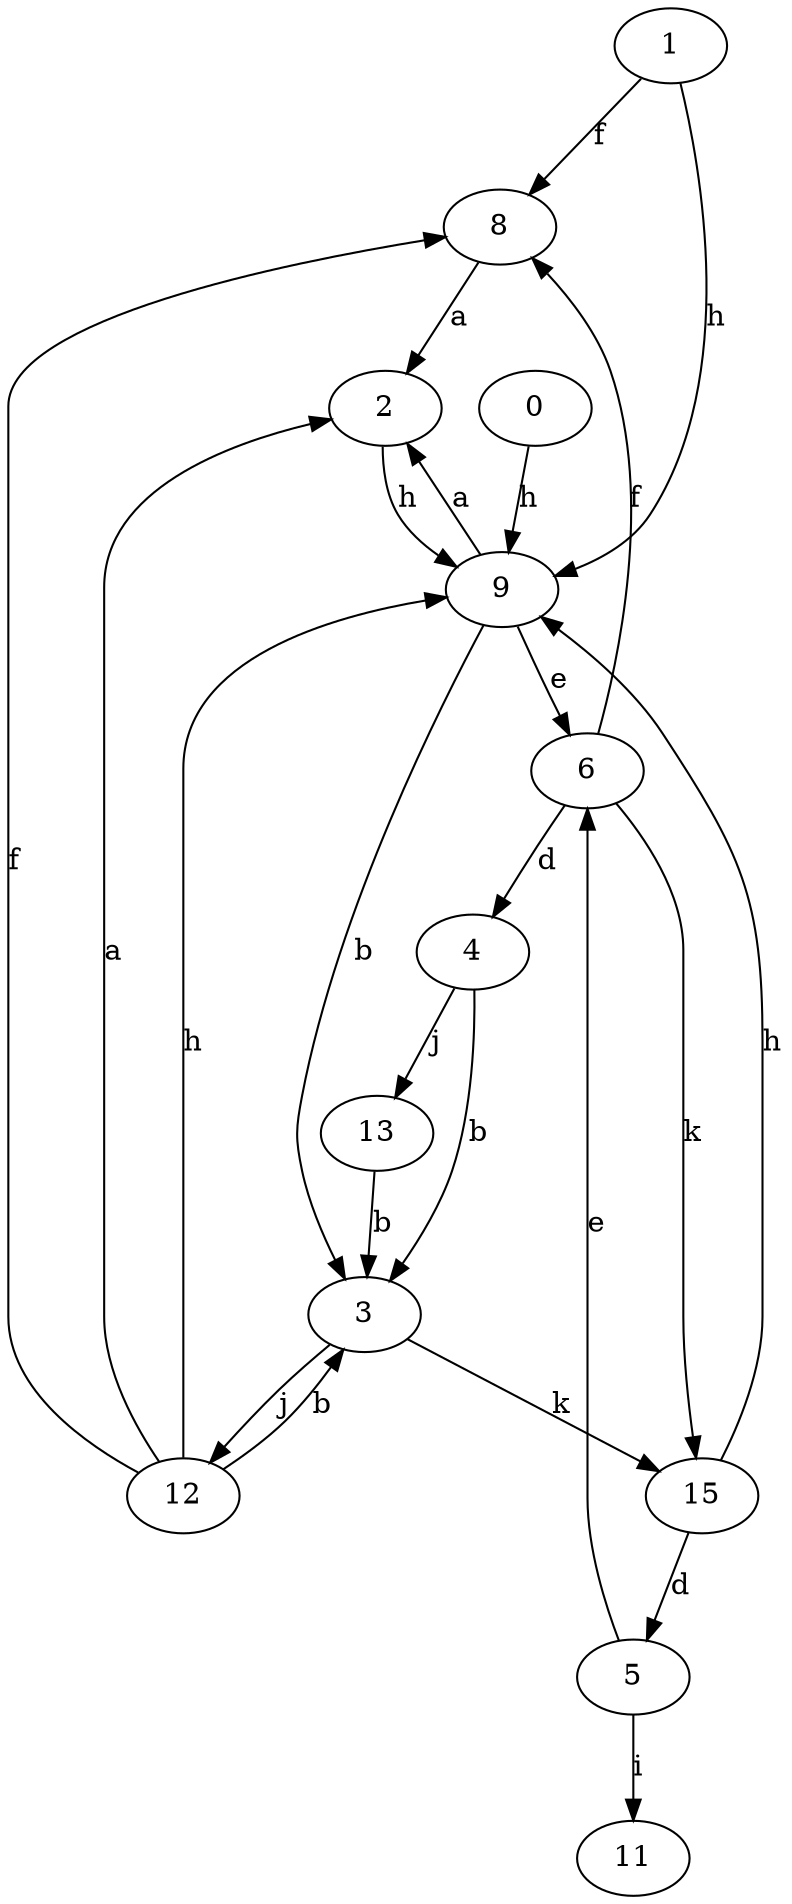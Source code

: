 strict digraph  {
1;
2;
3;
4;
5;
0;
6;
8;
9;
11;
12;
13;
15;
1 -> 8  [label=f];
1 -> 9  [label=h];
2 -> 9  [label=h];
3 -> 12  [label=j];
3 -> 15  [label=k];
4 -> 3  [label=b];
4 -> 13  [label=j];
5 -> 6  [label=e];
5 -> 11  [label=i];
0 -> 9  [label=h];
6 -> 4  [label=d];
6 -> 8  [label=f];
6 -> 15  [label=k];
8 -> 2  [label=a];
9 -> 2  [label=a];
9 -> 3  [label=b];
9 -> 6  [label=e];
12 -> 2  [label=a];
12 -> 3  [label=b];
12 -> 8  [label=f];
12 -> 9  [label=h];
13 -> 3  [label=b];
15 -> 5  [label=d];
15 -> 9  [label=h];
}
